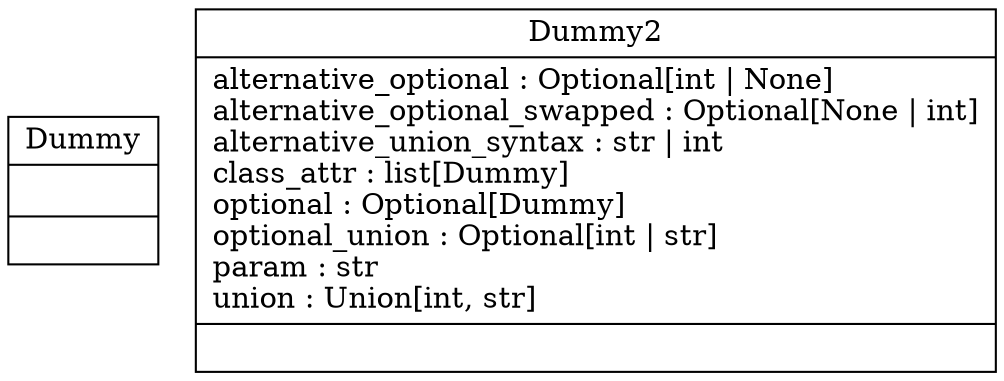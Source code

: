 digraph "classes" {
rankdir=BT
charset="utf-8"
"attributes_annotation.Dummy" [color="black", fontcolor="black", label=<{Dummy|<br ALIGN="LEFT"/>|}>, shape="record", style="solid"];
"attributes_annotation.Dummy2" [color="black", fontcolor="black", label=<{Dummy2|alternative_optional : Optional[int \| None]<br ALIGN="LEFT"/>alternative_optional_swapped : Optional[None \| int]<br ALIGN="LEFT"/>alternative_union_syntax : str \| int<br ALIGN="LEFT"/>class_attr : list[Dummy]<br ALIGN="LEFT"/>optional : Optional[Dummy]<br ALIGN="LEFT"/>optional_union : Optional[int \| str]<br ALIGN="LEFT"/>param : str<br ALIGN="LEFT"/>union : Union[int, str]<br ALIGN="LEFT"/>|}>, shape="record", style="solid"];
}
